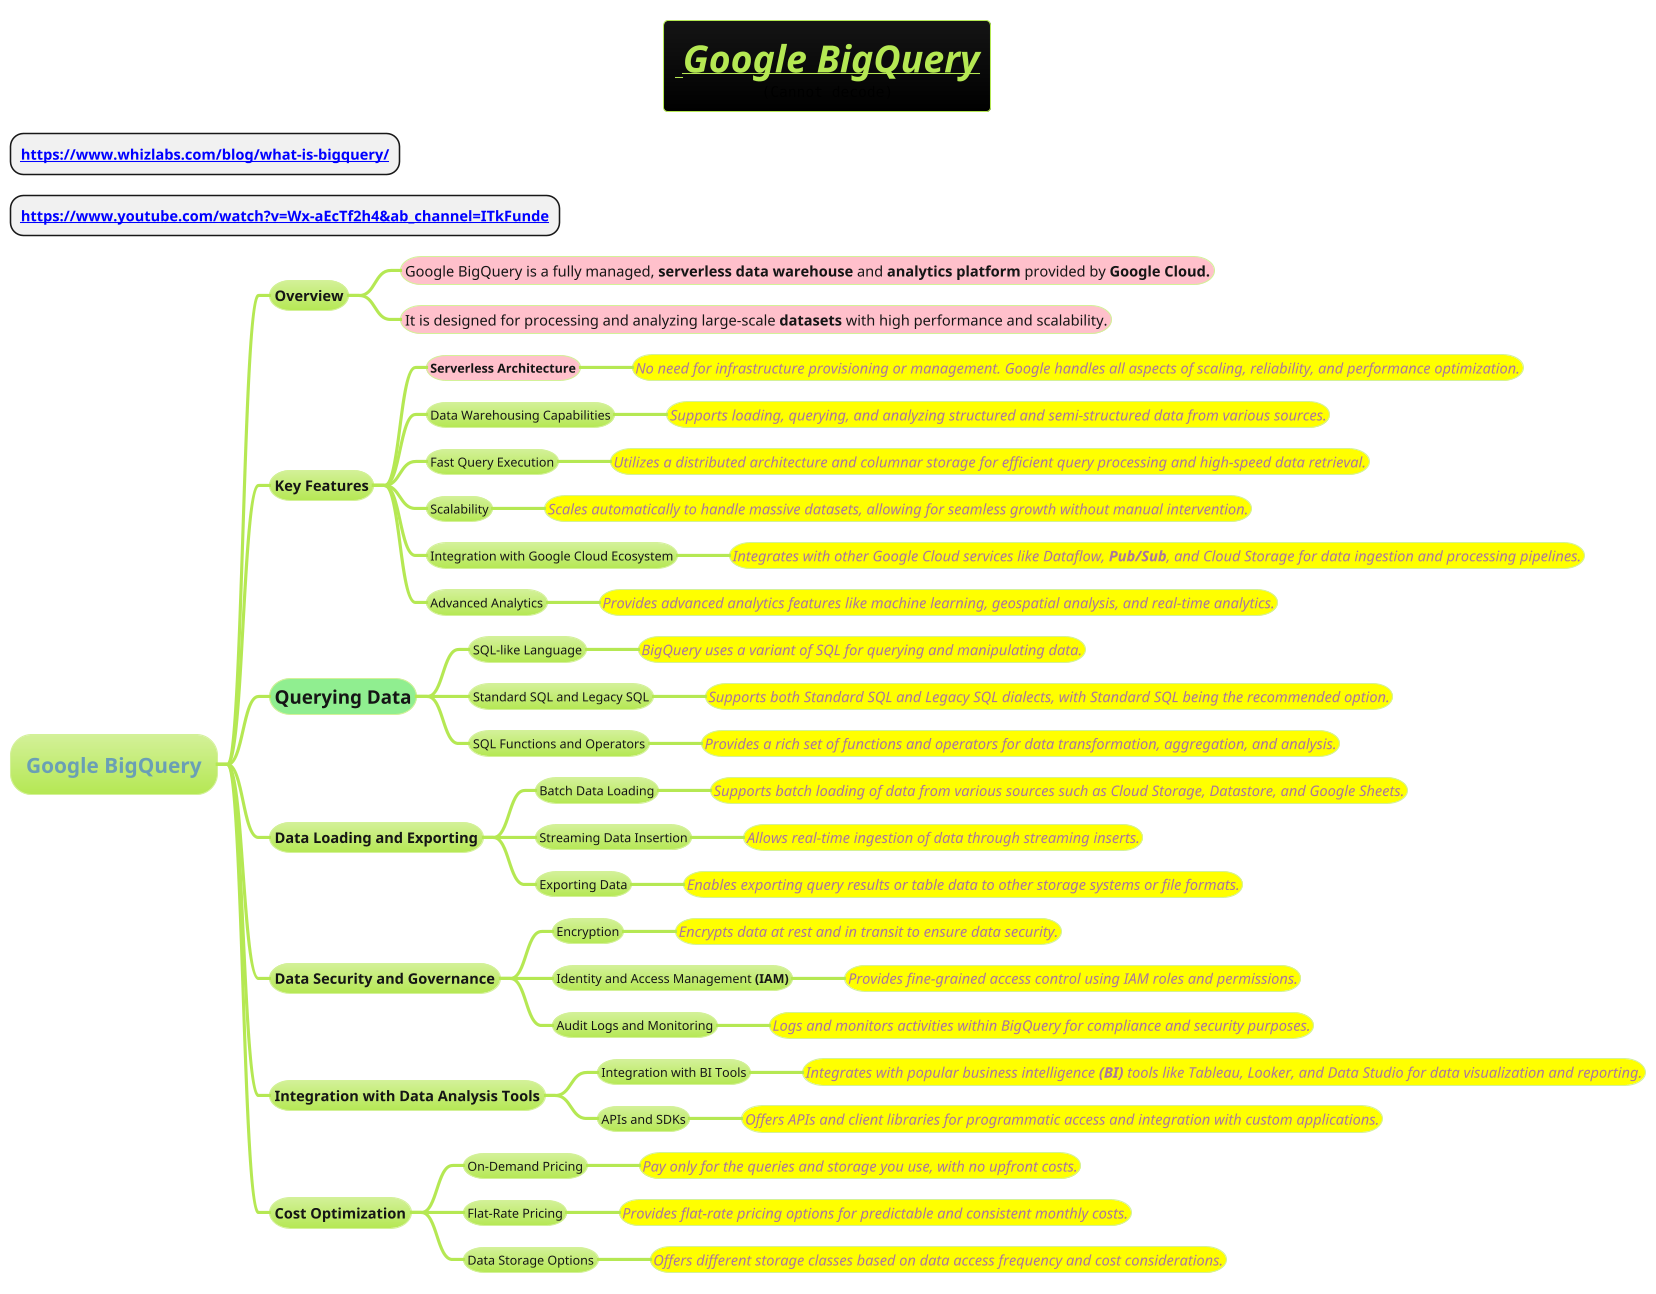 @startmindmap
title =__ //**Google BigQuery**//__ \n<img:images/Google-BigQuery.png>

* **[[https://www.whizlabs.com/blog/what-is-bigquery/]]**
* **[[https://www.youtube.com/watch?v=Wx-aEcTf2h4&ab_channel=ITkFunde]]**
!theme hacker

* =Google BigQuery
** Overview
***[#pink] <size:14>Google BigQuery is a fully managed, **serverless data warehouse** and **analytics platform** provided by **Google Cloud.**
***[#pink] <size:14>It is designed for processing and analyzing large-scale **datasets** with high performance and scalability.
** Key Features
***[#pink] **Serverless Architecture**
****[#yellow] ====<size:14>No need for infrastructure provisioning or management. Google handles all aspects of scaling, reliability, and performance optimization.
*** Data Warehousing Capabilities
****[#yellow] ====<size:14>Supports loading, querying, and analyzing structured and semi-structured data from various sources.
*** Fast Query Execution
****[#yellow] ====<size:14>Utilizes a distributed architecture and columnar storage for efficient query processing and high-speed data retrieval.
*** Scalability
****[#yellow] ====<size:14>Scales automatically to handle massive datasets, allowing for seamless growth without manual intervention.
*** Integration with Google Cloud Ecosystem
****[#yellow] ====<size:14>Integrates with other Google Cloud services like Dataflow, **Pub/Sub**, and Cloud Storage for data ingestion and processing pipelines.
*** Advanced Analytics
****[#yellow] ====<size:14>Provides advanced analytics features like machine learning, geospatial analysis, and real-time analytics.
**[#lightgreen] =Querying Data
*** SQL-like Language
****[#yellow] ====<size:14>BigQuery uses a variant of SQL for querying and manipulating data.
*** Standard SQL and Legacy SQL
****[#yellow] ====<size:14>Supports both Standard SQL and Legacy SQL dialects, with Standard SQL being the recommended option.
*** SQL Functions and Operators
****[#yellow] ====<size:14>Provides a rich set of functions and operators for data transformation, aggregation, and analysis.
** Data Loading and Exporting
*** Batch Data Loading
****[#yellow] ====<size:14>Supports batch loading of data from various sources such as Cloud Storage, Datastore, and Google Sheets.
*** Streaming Data Insertion
****[#yellow] ====<size:14>Allows real-time ingestion of data through streaming inserts.
*** Exporting Data
****[#yellow] ====<size:14>Enables exporting query results or table data to other storage systems or file formats.
** Data Security and Governance
*** Encryption
****[#yellow] ====<size:14>Encrypts data at rest and in transit to ensure data security.
*** Identity and Access Management **(IAM)**
****[#yellow] ====<size:14>Provides fine-grained access control using IAM roles and permissions.
*** Audit Logs and Monitoring
****[#yellow] ====<size:14>Logs and monitors activities within BigQuery for compliance and security purposes.
** Integration with Data Analysis Tools
*** Integration with BI Tools
****[#yellow] ====<size:14>Integrates with popular business intelligence **(BI)** tools like Tableau, Looker, and Data Studio for data visualization and reporting.
*** APIs and SDKs
****[#yellow] ====<size:14>Offers APIs and client libraries for programmatic access and integration with custom applications.
** Cost Optimization
*** On-Demand Pricing
****[#yellow] ====<size:14>Pay only for the queries and storage you use, with no upfront costs.
*** Flat-Rate Pricing
****[#yellow] ====<size:14>Provides flat-rate pricing options for predictable and consistent monthly costs.
*** Data Storage Options
****[#yellow] ====<size:14>Offers different storage classes based on data access frequency and cost considerations.
@endmindmap
